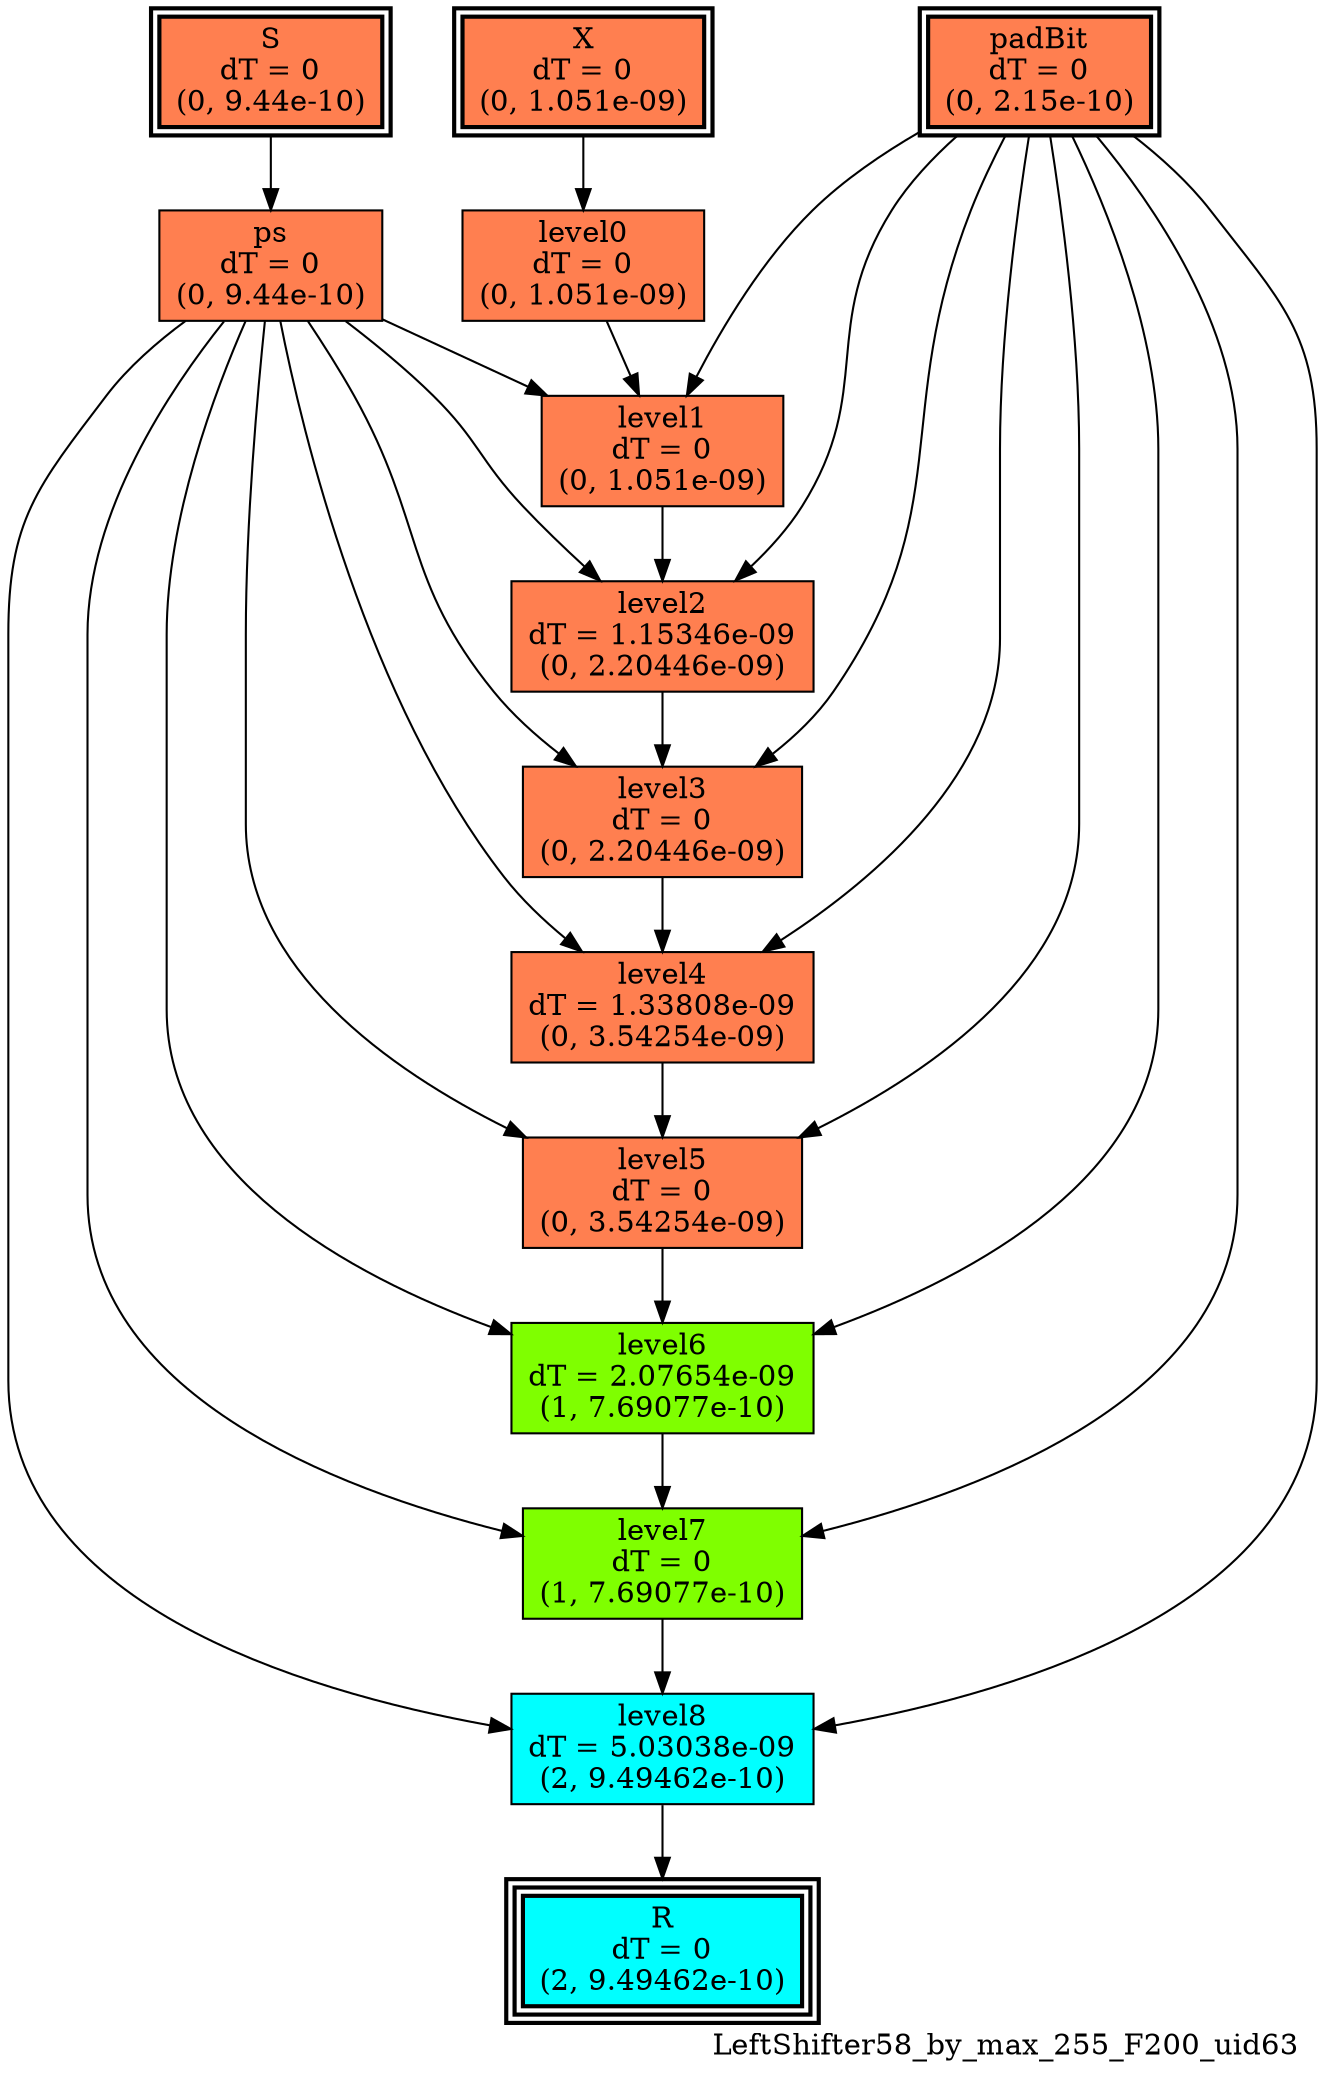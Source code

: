 digraph LeftShifter58_by_max_255_F200_uid63
{
	//graph drawing options
	label=LeftShifter58_by_max_255_F200_uid63;
	labelloc=bottom;
	labeljust=right;
	ratio=auto;
	nodesep=0.25;
	ranksep=0.5;

	//input/output signals of operator LeftShifter58_by_max_255_F200_uid63
	X__LeftShifter58_by_max_255_F200_uid63 [ label="X\ndT = 0\n(0, 1.051e-09)", shape=box, color=black, style="bold, filled", fillcolor=coral, peripheries=2 ];
	S__LeftShifter58_by_max_255_F200_uid63 [ label="S\ndT = 0\n(0, 9.44e-10)", shape=box, color=black, style="bold, filled", fillcolor=coral, peripheries=2 ];
	padBit__LeftShifter58_by_max_255_F200_uid63 [ label="padBit\ndT = 0\n(0, 2.15e-10)", shape=box, color=black, style="bold, filled", fillcolor=coral, peripheries=2 ];
	R__LeftShifter58_by_max_255_F200_uid63 [ label="R\ndT = 0\n(2, 9.49462e-10)", shape=box, color=black, style="bold, filled", fillcolor=cyan, peripheries=3 ];
	{rank=same X__LeftShifter58_by_max_255_F200_uid63, S__LeftShifter58_by_max_255_F200_uid63, padBit__LeftShifter58_by_max_255_F200_uid63};
	{rank=same R__LeftShifter58_by_max_255_F200_uid63};
	//internal signals of operator LeftShifter58_by_max_255_F200_uid63
	ps__LeftShifter58_by_max_255_F200_uid63 [ label="ps\ndT = 0\n(0, 9.44e-10)", shape=box, color=black, style=filled, fillcolor=coral, peripheries=1 ];
	level0__LeftShifter58_by_max_255_F200_uid63 [ label="level0\ndT = 0\n(0, 1.051e-09)", shape=box, color=black, style=filled, fillcolor=coral, peripheries=1 ];
	level1__LeftShifter58_by_max_255_F200_uid63 [ label="level1\ndT = 0\n(0, 1.051e-09)", shape=box, color=black, style=filled, fillcolor=coral, peripheries=1 ];
	level2__LeftShifter58_by_max_255_F200_uid63 [ label="level2\ndT = 1.15346e-09\n(0, 2.20446e-09)", shape=box, color=black, style=filled, fillcolor=coral, peripheries=1 ];
	level3__LeftShifter58_by_max_255_F200_uid63 [ label="level3\ndT = 0\n(0, 2.20446e-09)", shape=box, color=black, style=filled, fillcolor=coral, peripheries=1 ];
	level4__LeftShifter58_by_max_255_F200_uid63 [ label="level4\ndT = 1.33808e-09\n(0, 3.54254e-09)", shape=box, color=black, style=filled, fillcolor=coral, peripheries=1 ];
	level5__LeftShifter58_by_max_255_F200_uid63 [ label="level5\ndT = 0\n(0, 3.54254e-09)", shape=box, color=black, style=filled, fillcolor=coral, peripheries=1 ];
	level6__LeftShifter58_by_max_255_F200_uid63 [ label="level6\ndT = 2.07654e-09\n(1, 7.69077e-10)", shape=box, color=black, style=filled, fillcolor=chartreuse, peripheries=1 ];
	level7__LeftShifter58_by_max_255_F200_uid63 [ label="level7\ndT = 0\n(1, 7.69077e-10)", shape=box, color=black, style=filled, fillcolor=chartreuse, peripheries=1 ];
	level8__LeftShifter58_by_max_255_F200_uid63 [ label="level8\ndT = 5.03038e-09\n(2, 9.49462e-10)", shape=box, color=black, style=filled, fillcolor=cyan, peripheries=1 ];

	//subcomponents of operator LeftShifter58_by_max_255_F200_uid63

	//input and internal signal connections of operator LeftShifter58_by_max_255_F200_uid63
	X__LeftShifter58_by_max_255_F200_uid63 -> level0__LeftShifter58_by_max_255_F200_uid63 [ arrowhead=normal, arrowsize=1.0, arrowtail=normal, color=black, dir=forward  ];
	S__LeftShifter58_by_max_255_F200_uid63 -> ps__LeftShifter58_by_max_255_F200_uid63 [ arrowhead=normal, arrowsize=1.0, arrowtail=normal, color=black, dir=forward  ];
	padBit__LeftShifter58_by_max_255_F200_uid63 -> level1__LeftShifter58_by_max_255_F200_uid63 [ arrowhead=normal, arrowsize=1.0, arrowtail=normal, color=black, dir=forward  ];
	padBit__LeftShifter58_by_max_255_F200_uid63 -> level2__LeftShifter58_by_max_255_F200_uid63 [ arrowhead=normal, arrowsize=1.0, arrowtail=normal, color=black, dir=forward  ];
	padBit__LeftShifter58_by_max_255_F200_uid63 -> level3__LeftShifter58_by_max_255_F200_uid63 [ arrowhead=normal, arrowsize=1.0, arrowtail=normal, color=black, dir=forward  ];
	padBit__LeftShifter58_by_max_255_F200_uid63 -> level4__LeftShifter58_by_max_255_F200_uid63 [ arrowhead=normal, arrowsize=1.0, arrowtail=normal, color=black, dir=forward  ];
	padBit__LeftShifter58_by_max_255_F200_uid63 -> level5__LeftShifter58_by_max_255_F200_uid63 [ arrowhead=normal, arrowsize=1.0, arrowtail=normal, color=black, dir=forward  ];
	padBit__LeftShifter58_by_max_255_F200_uid63 -> level6__LeftShifter58_by_max_255_F200_uid63 [ arrowhead=normal, arrowsize=1.0, arrowtail=normal, color=black, dir=forward  ];
	padBit__LeftShifter58_by_max_255_F200_uid63 -> level7__LeftShifter58_by_max_255_F200_uid63 [ arrowhead=normal, arrowsize=1.0, arrowtail=normal, color=black, dir=forward  ];
	padBit__LeftShifter58_by_max_255_F200_uid63 -> level8__LeftShifter58_by_max_255_F200_uid63 [ arrowhead=normal, arrowsize=1.0, arrowtail=normal, color=black, dir=forward  ];
	ps__LeftShifter58_by_max_255_F200_uid63 -> level1__LeftShifter58_by_max_255_F200_uid63 [ arrowhead=normal, arrowsize=1.0, arrowtail=normal, color=black, dir=forward  ];
	ps__LeftShifter58_by_max_255_F200_uid63 -> level2__LeftShifter58_by_max_255_F200_uid63 [ arrowhead=normal, arrowsize=1.0, arrowtail=normal, color=black, dir=forward  ];
	ps__LeftShifter58_by_max_255_F200_uid63 -> level3__LeftShifter58_by_max_255_F200_uid63 [ arrowhead=normal, arrowsize=1.0, arrowtail=normal, color=black, dir=forward  ];
	ps__LeftShifter58_by_max_255_F200_uid63 -> level4__LeftShifter58_by_max_255_F200_uid63 [ arrowhead=normal, arrowsize=1.0, arrowtail=normal, color=black, dir=forward  ];
	ps__LeftShifter58_by_max_255_F200_uid63 -> level5__LeftShifter58_by_max_255_F200_uid63 [ arrowhead=normal, arrowsize=1.0, arrowtail=normal, color=black, dir=forward  ];
	ps__LeftShifter58_by_max_255_F200_uid63 -> level6__LeftShifter58_by_max_255_F200_uid63 [ arrowhead=normal, arrowsize=1.0, arrowtail=normal, color=black, dir=forward  ];
	ps__LeftShifter58_by_max_255_F200_uid63 -> level7__LeftShifter58_by_max_255_F200_uid63 [ arrowhead=normal, arrowsize=1.0, arrowtail=normal, color=black, dir=forward  ];
	ps__LeftShifter58_by_max_255_F200_uid63 -> level8__LeftShifter58_by_max_255_F200_uid63 [ arrowhead=normal, arrowsize=1.0, arrowtail=normal, color=black, dir=forward  ];
	level0__LeftShifter58_by_max_255_F200_uid63 -> level1__LeftShifter58_by_max_255_F200_uid63 [ arrowhead=normal, arrowsize=1.0, arrowtail=normal, color=black, dir=forward  ];
	level1__LeftShifter58_by_max_255_F200_uid63 -> level2__LeftShifter58_by_max_255_F200_uid63 [ arrowhead=normal, arrowsize=1.0, arrowtail=normal, color=black, dir=forward  ];
	level2__LeftShifter58_by_max_255_F200_uid63 -> level3__LeftShifter58_by_max_255_F200_uid63 [ arrowhead=normal, arrowsize=1.0, arrowtail=normal, color=black, dir=forward  ];
	level3__LeftShifter58_by_max_255_F200_uid63 -> level4__LeftShifter58_by_max_255_F200_uid63 [ arrowhead=normal, arrowsize=1.0, arrowtail=normal, color=black, dir=forward  ];
	level4__LeftShifter58_by_max_255_F200_uid63 -> level5__LeftShifter58_by_max_255_F200_uid63 [ arrowhead=normal, arrowsize=1.0, arrowtail=normal, color=black, dir=forward  ];
	level5__LeftShifter58_by_max_255_F200_uid63 -> level6__LeftShifter58_by_max_255_F200_uid63 [ arrowhead=normal, arrowsize=1.0, arrowtail=normal, color=black, dir=forward  ];
	level6__LeftShifter58_by_max_255_F200_uid63 -> level7__LeftShifter58_by_max_255_F200_uid63 [ arrowhead=normal, arrowsize=1.0, arrowtail=normal, color=black, dir=forward  ];
	level7__LeftShifter58_by_max_255_F200_uid63 -> level8__LeftShifter58_by_max_255_F200_uid63 [ arrowhead=normal, arrowsize=1.0, arrowtail=normal, color=black, dir=forward  ];
	level8__LeftShifter58_by_max_255_F200_uid63 -> R__LeftShifter58_by_max_255_F200_uid63 [ arrowhead=normal, arrowsize=1.0, arrowtail=normal, color=black, dir=forward  ];
}

